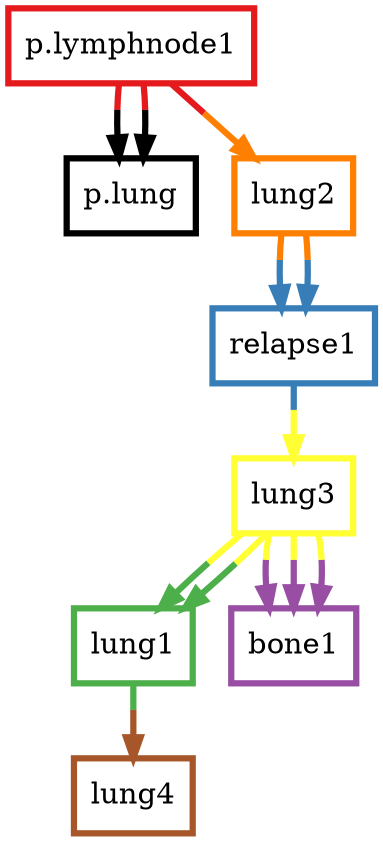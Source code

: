 digraph G {
	0 [shape=box,penwidth=3,colorscheme=set19,color=0,label="p.lung"]
	1 [shape=box,penwidth=3,colorscheme=set19,color=1,label="p.lymphnode1"]
	2 [shape=box,penwidth=3,colorscheme=set19,color=2,label="relapse1"]
	3 [shape=box,penwidth=3,colorscheme=set19,color=3,label="lung1"]
	4 [shape=box,penwidth=3,colorscheme=set19,color=4,label="bone1"]
	5 [shape=box,penwidth=3,colorscheme=set19,color=5,label="lung2"]
	6 [shape=box,penwidth=3,colorscheme=set19,color=6,label="lung3"]
	7 [shape=box,penwidth=3,colorscheme=set19,color=7,label="lung4"]
	1 -> 0 [penwidth=3,colorscheme=set19,color="1;0.5:0"]
	1 -> 0 [penwidth=3,colorscheme=set19,color="1;0.5:0"]
	1 -> 5 [penwidth=3,colorscheme=set19,color="1;0.5:5"]
	2 -> 6 [penwidth=3,colorscheme=set19,color="2;0.5:6"]
	3 -> 7 [penwidth=3,colorscheme=set19,color="3;0.5:7"]
	5 -> 2 [penwidth=3,colorscheme=set19,color="5;0.5:2"]
	5 -> 2 [penwidth=3,colorscheme=set19,color="5;0.5:2"]
	6 -> 3 [penwidth=3,colorscheme=set19,color="6;0.5:3"]
	6 -> 3 [penwidth=3,colorscheme=set19,color="6;0.5:3"]
	6 -> 4 [penwidth=3,colorscheme=set19,color="6;0.5:4"]
	6 -> 4 [penwidth=3,colorscheme=set19,color="6;0.5:4"]
	6 -> 4 [penwidth=3,colorscheme=set19,color="6;0.5:4"]
}

